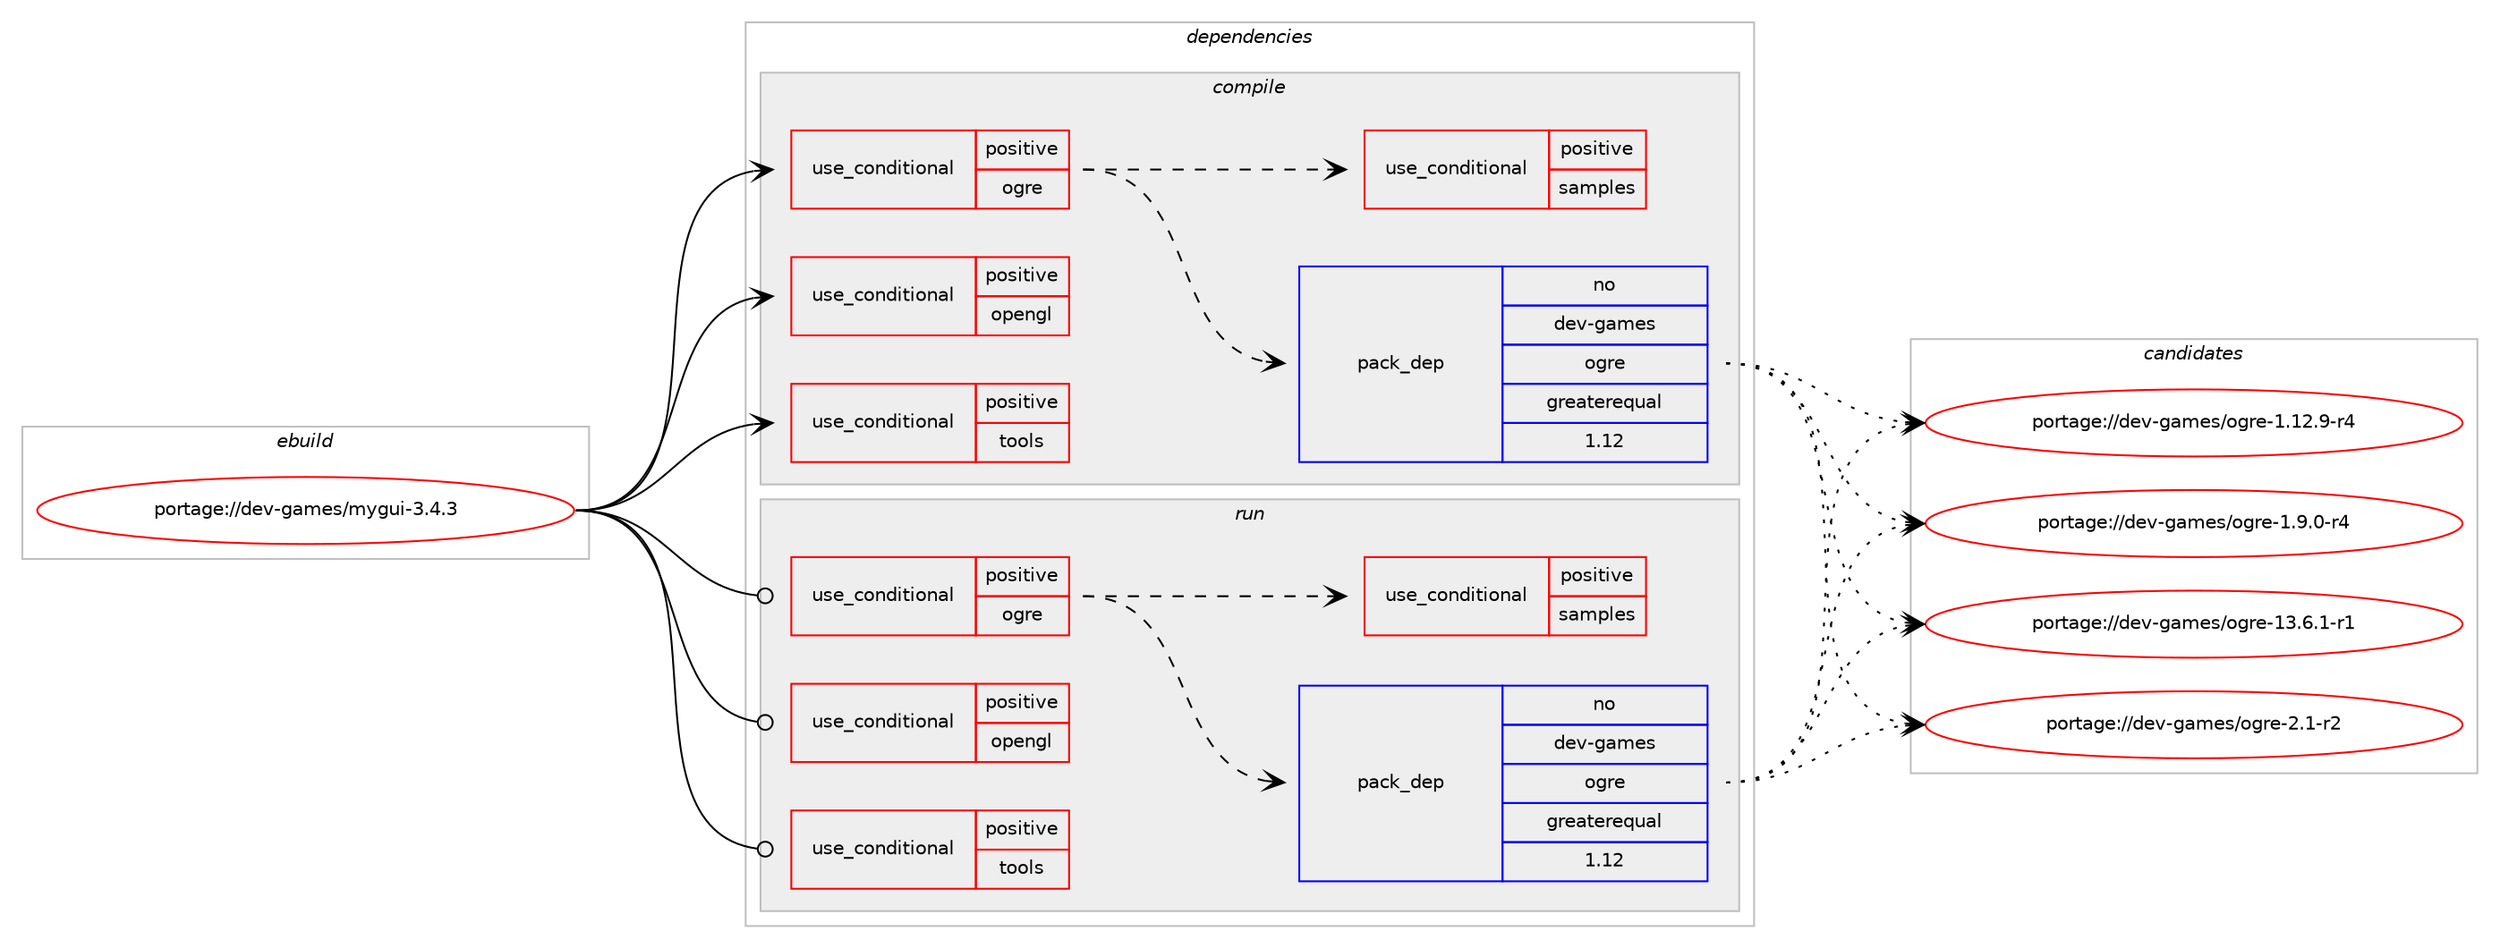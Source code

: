 digraph prolog {

# *************
# Graph options
# *************

newrank=true;
concentrate=true;
compound=true;
graph [rankdir=LR,fontname=Helvetica,fontsize=10,ranksep=1.5];#, ranksep=2.5, nodesep=0.2];
edge  [arrowhead=vee];
node  [fontname=Helvetica,fontsize=10];

# **********
# The ebuild
# **********

subgraph cluster_leftcol {
color=gray;
rank=same;
label=<<i>ebuild</i>>;
id [label="portage://dev-games/mygui-3.4.3", color=red, width=4, href="../dev-games/mygui-3.4.3.svg"];
}

# ****************
# The dependencies
# ****************

subgraph cluster_midcol {
color=gray;
label=<<i>dependencies</i>>;
subgraph cluster_compile {
fillcolor="#eeeeee";
style=filled;
label=<<i>compile</i>>;
subgraph cond19117 {
dependency33801 [label=<<TABLE BORDER="0" CELLBORDER="1" CELLSPACING="0" CELLPADDING="4"><TR><TD ROWSPAN="3" CELLPADDING="10">use_conditional</TD></TR><TR><TD>positive</TD></TR><TR><TD>ogre</TD></TR></TABLE>>, shape=none, color=red];
subgraph pack13761 {
dependency33802 [label=<<TABLE BORDER="0" CELLBORDER="1" CELLSPACING="0" CELLPADDING="4" WIDTH="220"><TR><TD ROWSPAN="6" CELLPADDING="30">pack_dep</TD></TR><TR><TD WIDTH="110">no</TD></TR><TR><TD>dev-games</TD></TR><TR><TD>ogre</TD></TR><TR><TD>greaterequal</TD></TR><TR><TD>1.12</TD></TR></TABLE>>, shape=none, color=blue];
}
dependency33801:e -> dependency33802:w [weight=20,style="dashed",arrowhead="vee"];
subgraph cond19118 {
dependency33803 [label=<<TABLE BORDER="0" CELLBORDER="1" CELLSPACING="0" CELLPADDING="4"><TR><TD ROWSPAN="3" CELLPADDING="10">use_conditional</TD></TR><TR><TD>positive</TD></TR><TR><TD>samples</TD></TR></TABLE>>, shape=none, color=red];
# *** BEGIN UNKNOWN DEPENDENCY TYPE (TODO) ***
# dependency33803 -> package_dependency(portage://dev-games/mygui-3.4.3,install,no,dev-games,ois,none,[,,],[],[])
# *** END UNKNOWN DEPENDENCY TYPE (TODO) ***

}
dependency33801:e -> dependency33803:w [weight=20,style="dashed",arrowhead="vee"];
}
id:e -> dependency33801:w [weight=20,style="solid",arrowhead="vee"];
subgraph cond19119 {
dependency33804 [label=<<TABLE BORDER="0" CELLBORDER="1" CELLSPACING="0" CELLPADDING="4"><TR><TD ROWSPAN="3" CELLPADDING="10">use_conditional</TD></TR><TR><TD>positive</TD></TR><TR><TD>opengl</TD></TR></TABLE>>, shape=none, color=red];
# *** BEGIN UNKNOWN DEPENDENCY TYPE (TODO) ***
# dependency33804 -> package_dependency(portage://dev-games/mygui-3.4.3,install,no,virtual,opengl,none,[,,],[],[])
# *** END UNKNOWN DEPENDENCY TYPE (TODO) ***

# *** BEGIN UNKNOWN DEPENDENCY TYPE (TODO) ***
# dependency33804 -> package_dependency(portage://dev-games/mygui-3.4.3,install,no,media-libs,glew,none,[,,],[slot(0),equal],[])
# *** END UNKNOWN DEPENDENCY TYPE (TODO) ***

}
id:e -> dependency33804:w [weight=20,style="solid",arrowhead="vee"];
subgraph cond19120 {
dependency33805 [label=<<TABLE BORDER="0" CELLBORDER="1" CELLSPACING="0" CELLPADDING="4"><TR><TD ROWSPAN="3" CELLPADDING="10">use_conditional</TD></TR><TR><TD>positive</TD></TR><TR><TD>tools</TD></TR></TABLE>>, shape=none, color=red];
# *** BEGIN UNKNOWN DEPENDENCY TYPE (TODO) ***
# dependency33805 -> package_dependency(portage://dev-games/mygui-3.4.3,install,no,dev-games,ois,none,[,,],[],[])
# *** END UNKNOWN DEPENDENCY TYPE (TODO) ***

}
id:e -> dependency33805:w [weight=20,style="solid",arrowhead="vee"];
# *** BEGIN UNKNOWN DEPENDENCY TYPE (TODO) ***
# id -> package_dependency(portage://dev-games/mygui-3.4.3,install,no,media-libs,freetype,none,[,,],[slot(2)],[])
# *** END UNKNOWN DEPENDENCY TYPE (TODO) ***

# *** BEGIN UNKNOWN DEPENDENCY TYPE (TODO) ***
# id -> package_dependency(portage://dev-games/mygui-3.4.3,install,no,sys-libs,zlib,none,[,,],[],[])
# *** END UNKNOWN DEPENDENCY TYPE (TODO) ***

}
subgraph cluster_compileandrun {
fillcolor="#eeeeee";
style=filled;
label=<<i>compile and run</i>>;
}
subgraph cluster_run {
fillcolor="#eeeeee";
style=filled;
label=<<i>run</i>>;
subgraph cond19121 {
dependency33806 [label=<<TABLE BORDER="0" CELLBORDER="1" CELLSPACING="0" CELLPADDING="4"><TR><TD ROWSPAN="3" CELLPADDING="10">use_conditional</TD></TR><TR><TD>positive</TD></TR><TR><TD>ogre</TD></TR></TABLE>>, shape=none, color=red];
subgraph pack13762 {
dependency33807 [label=<<TABLE BORDER="0" CELLBORDER="1" CELLSPACING="0" CELLPADDING="4" WIDTH="220"><TR><TD ROWSPAN="6" CELLPADDING="30">pack_dep</TD></TR><TR><TD WIDTH="110">no</TD></TR><TR><TD>dev-games</TD></TR><TR><TD>ogre</TD></TR><TR><TD>greaterequal</TD></TR><TR><TD>1.12</TD></TR></TABLE>>, shape=none, color=blue];
}
dependency33806:e -> dependency33807:w [weight=20,style="dashed",arrowhead="vee"];
subgraph cond19122 {
dependency33808 [label=<<TABLE BORDER="0" CELLBORDER="1" CELLSPACING="0" CELLPADDING="4"><TR><TD ROWSPAN="3" CELLPADDING="10">use_conditional</TD></TR><TR><TD>positive</TD></TR><TR><TD>samples</TD></TR></TABLE>>, shape=none, color=red];
# *** BEGIN UNKNOWN DEPENDENCY TYPE (TODO) ***
# dependency33808 -> package_dependency(portage://dev-games/mygui-3.4.3,run,no,dev-games,ois,none,[,,],[],[])
# *** END UNKNOWN DEPENDENCY TYPE (TODO) ***

}
dependency33806:e -> dependency33808:w [weight=20,style="dashed",arrowhead="vee"];
}
id:e -> dependency33806:w [weight=20,style="solid",arrowhead="odot"];
subgraph cond19123 {
dependency33809 [label=<<TABLE BORDER="0" CELLBORDER="1" CELLSPACING="0" CELLPADDING="4"><TR><TD ROWSPAN="3" CELLPADDING="10">use_conditional</TD></TR><TR><TD>positive</TD></TR><TR><TD>opengl</TD></TR></TABLE>>, shape=none, color=red];
# *** BEGIN UNKNOWN DEPENDENCY TYPE (TODO) ***
# dependency33809 -> package_dependency(portage://dev-games/mygui-3.4.3,run,no,virtual,opengl,none,[,,],[],[])
# *** END UNKNOWN DEPENDENCY TYPE (TODO) ***

# *** BEGIN UNKNOWN DEPENDENCY TYPE (TODO) ***
# dependency33809 -> package_dependency(portage://dev-games/mygui-3.4.3,run,no,media-libs,glew,none,[,,],[slot(0),equal],[])
# *** END UNKNOWN DEPENDENCY TYPE (TODO) ***

}
id:e -> dependency33809:w [weight=20,style="solid",arrowhead="odot"];
subgraph cond19124 {
dependency33810 [label=<<TABLE BORDER="0" CELLBORDER="1" CELLSPACING="0" CELLPADDING="4"><TR><TD ROWSPAN="3" CELLPADDING="10">use_conditional</TD></TR><TR><TD>positive</TD></TR><TR><TD>tools</TD></TR></TABLE>>, shape=none, color=red];
# *** BEGIN UNKNOWN DEPENDENCY TYPE (TODO) ***
# dependency33810 -> package_dependency(portage://dev-games/mygui-3.4.3,run,no,dev-games,ois,none,[,,],[],[])
# *** END UNKNOWN DEPENDENCY TYPE (TODO) ***

}
id:e -> dependency33810:w [weight=20,style="solid",arrowhead="odot"];
# *** BEGIN UNKNOWN DEPENDENCY TYPE (TODO) ***
# id -> package_dependency(portage://dev-games/mygui-3.4.3,run,no,media-libs,freetype,none,[,,],[slot(2)],[])
# *** END UNKNOWN DEPENDENCY TYPE (TODO) ***

# *** BEGIN UNKNOWN DEPENDENCY TYPE (TODO) ***
# id -> package_dependency(portage://dev-games/mygui-3.4.3,run,no,sys-libs,zlib,none,[,,],[],[])
# *** END UNKNOWN DEPENDENCY TYPE (TODO) ***

}
}

# **************
# The candidates
# **************

subgraph cluster_choices {
rank=same;
color=gray;
label=<<i>candidates</i>>;

subgraph choice13761 {
color=black;
nodesep=1;
choice100101118451039710910111547111103114101454946495046574511452 [label="portage://dev-games/ogre-1.12.9-r4", color=red, width=4,href="../dev-games/ogre-1.12.9-r4.svg"];
choice1001011184510397109101115471111031141014549465746484511452 [label="portage://dev-games/ogre-1.9.0-r4", color=red, width=4,href="../dev-games/ogre-1.9.0-r4.svg"];
choice100101118451039710910111547111103114101454951465446494511449 [label="portage://dev-games/ogre-13.6.1-r1", color=red, width=4,href="../dev-games/ogre-13.6.1-r1.svg"];
choice100101118451039710910111547111103114101455046494511450 [label="portage://dev-games/ogre-2.1-r2", color=red, width=4,href="../dev-games/ogre-2.1-r2.svg"];
dependency33802:e -> choice100101118451039710910111547111103114101454946495046574511452:w [style=dotted,weight="100"];
dependency33802:e -> choice1001011184510397109101115471111031141014549465746484511452:w [style=dotted,weight="100"];
dependency33802:e -> choice100101118451039710910111547111103114101454951465446494511449:w [style=dotted,weight="100"];
dependency33802:e -> choice100101118451039710910111547111103114101455046494511450:w [style=dotted,weight="100"];
}
subgraph choice13762 {
color=black;
nodesep=1;
choice100101118451039710910111547111103114101454946495046574511452 [label="portage://dev-games/ogre-1.12.9-r4", color=red, width=4,href="../dev-games/ogre-1.12.9-r4.svg"];
choice1001011184510397109101115471111031141014549465746484511452 [label="portage://dev-games/ogre-1.9.0-r4", color=red, width=4,href="../dev-games/ogre-1.9.0-r4.svg"];
choice100101118451039710910111547111103114101454951465446494511449 [label="portage://dev-games/ogre-13.6.1-r1", color=red, width=4,href="../dev-games/ogre-13.6.1-r1.svg"];
choice100101118451039710910111547111103114101455046494511450 [label="portage://dev-games/ogre-2.1-r2", color=red, width=4,href="../dev-games/ogre-2.1-r2.svg"];
dependency33807:e -> choice100101118451039710910111547111103114101454946495046574511452:w [style=dotted,weight="100"];
dependency33807:e -> choice1001011184510397109101115471111031141014549465746484511452:w [style=dotted,weight="100"];
dependency33807:e -> choice100101118451039710910111547111103114101454951465446494511449:w [style=dotted,weight="100"];
dependency33807:e -> choice100101118451039710910111547111103114101455046494511450:w [style=dotted,weight="100"];
}
}

}
